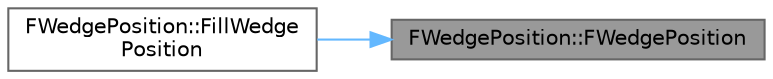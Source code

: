 digraph "FWedgePosition::FWedgePosition"
{
 // INTERACTIVE_SVG=YES
 // LATEX_PDF_SIZE
  bgcolor="transparent";
  edge [fontname=Helvetica,fontsize=10,labelfontname=Helvetica,labelfontsize=10];
  node [fontname=Helvetica,fontsize=10,shape=box,height=0.2,width=0.4];
  rankdir="RL";
  Node1 [id="Node000001",label="FWedgePosition::FWedgePosition",height=0.2,width=0.4,color="gray40", fillcolor="grey60", style="filled", fontcolor="black",tooltip=" "];
  Node1 -> Node2 [id="edge1_Node000001_Node000002",dir="back",color="steelblue1",style="solid",tooltip=" "];
  Node2 [id="Node000002",label="FWedgePosition::FillWedge\lPosition",height=0.2,width=0.4,color="grey40", fillcolor="white", style="filled",URL="$d7/de4/structFWedgePosition.html#a2e22b91487fd71eaa394bb8215953089",tooltip=" "];
}
